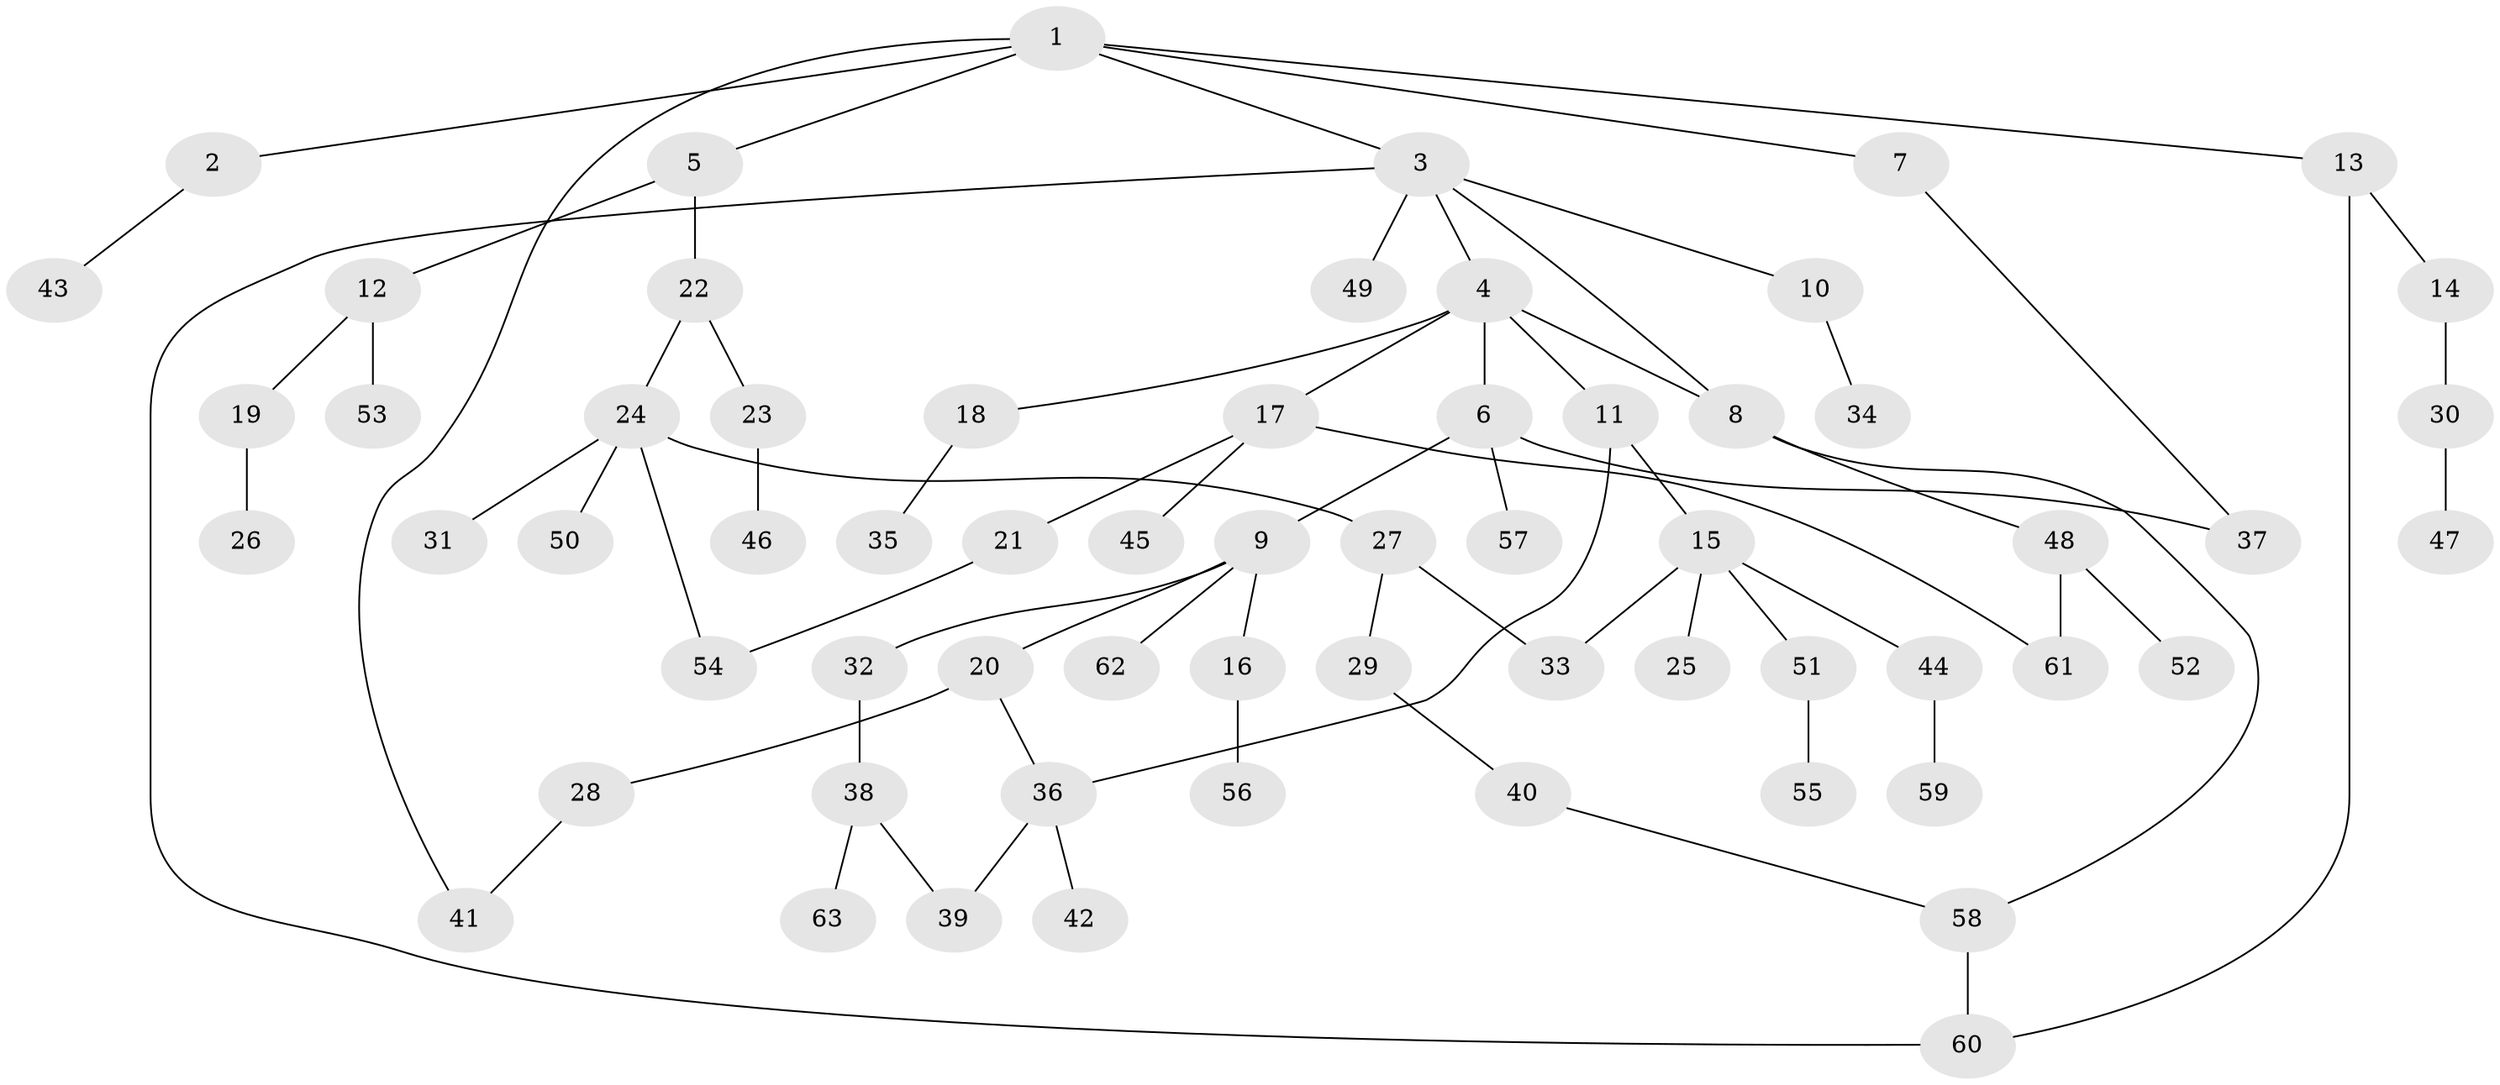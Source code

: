 // Generated by graph-tools (version 1.1) at 2025/25/03/09/25 03:25:34]
// undirected, 63 vertices, 73 edges
graph export_dot {
graph [start="1"]
  node [color=gray90,style=filled];
  1;
  2;
  3;
  4;
  5;
  6;
  7;
  8;
  9;
  10;
  11;
  12;
  13;
  14;
  15;
  16;
  17;
  18;
  19;
  20;
  21;
  22;
  23;
  24;
  25;
  26;
  27;
  28;
  29;
  30;
  31;
  32;
  33;
  34;
  35;
  36;
  37;
  38;
  39;
  40;
  41;
  42;
  43;
  44;
  45;
  46;
  47;
  48;
  49;
  50;
  51;
  52;
  53;
  54;
  55;
  56;
  57;
  58;
  59;
  60;
  61;
  62;
  63;
  1 -- 2;
  1 -- 3;
  1 -- 5;
  1 -- 7;
  1 -- 13;
  1 -- 41;
  2 -- 43;
  3 -- 4;
  3 -- 10;
  3 -- 49;
  3 -- 8;
  3 -- 60;
  4 -- 6;
  4 -- 8;
  4 -- 11;
  4 -- 17;
  4 -- 18;
  5 -- 12;
  5 -- 22;
  6 -- 9;
  6 -- 57;
  6 -- 37;
  7 -- 37;
  8 -- 48;
  8 -- 58;
  9 -- 16;
  9 -- 20;
  9 -- 32;
  9 -- 62;
  10 -- 34;
  11 -- 15;
  11 -- 36;
  12 -- 19;
  12 -- 53;
  13 -- 14;
  13 -- 60;
  14 -- 30;
  15 -- 25;
  15 -- 44;
  15 -- 51;
  15 -- 33;
  16 -- 56;
  17 -- 21;
  17 -- 45;
  17 -- 61;
  18 -- 35;
  19 -- 26;
  20 -- 28;
  20 -- 36;
  21 -- 54;
  22 -- 23;
  22 -- 24;
  23 -- 46;
  24 -- 27;
  24 -- 31;
  24 -- 50;
  24 -- 54;
  27 -- 29;
  27 -- 33;
  28 -- 41;
  29 -- 40;
  30 -- 47;
  32 -- 38;
  36 -- 42;
  36 -- 39;
  38 -- 39;
  38 -- 63;
  40 -- 58;
  44 -- 59;
  48 -- 52;
  48 -- 61;
  51 -- 55;
  58 -- 60;
}
